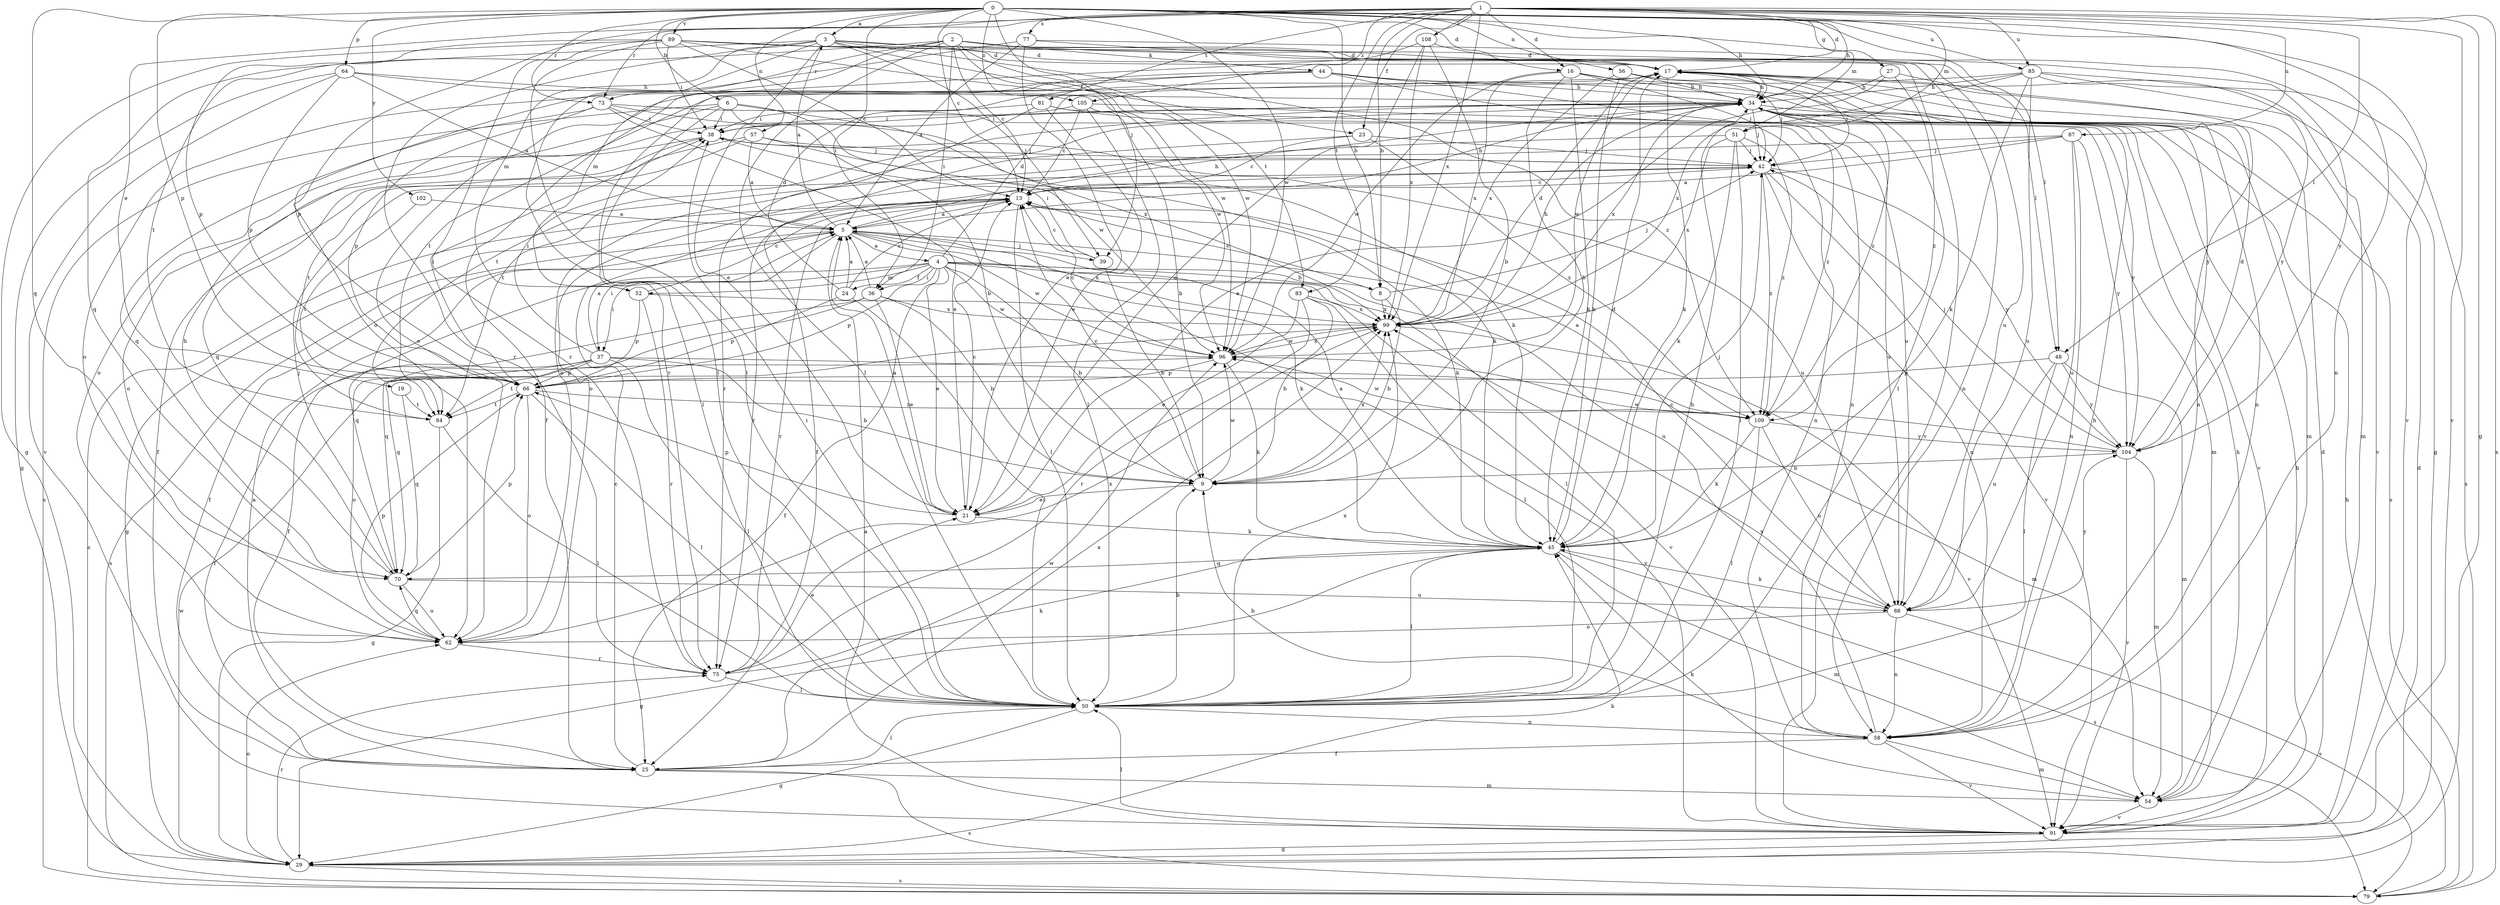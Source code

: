 strict digraph  {
0;
1;
2;
3;
4;
5;
6;
8;
9;
13;
16;
17;
19;
21;
23;
24;
25;
27;
29;
34;
36;
37;
38;
39;
42;
44;
45;
48;
50;
51;
52;
54;
56;
57;
58;
62;
64;
66;
70;
73;
75;
77;
79;
81;
83;
84;
85;
87;
88;
89;
91;
96;
99;
102;
104;
105;
108;
109;
0 -> 3  [label=a];
0 -> 6  [label=b];
0 -> 8  [label=b];
0 -> 13  [label=c];
0 -> 16  [label=d];
0 -> 27  [label=g];
0 -> 34  [label=h];
0 -> 36  [label=i];
0 -> 39  [label=j];
0 -> 48  [label=l];
0 -> 51  [label=m];
0 -> 56  [label=n];
0 -> 57  [label=n];
0 -> 58  [label=n];
0 -> 64  [label=p];
0 -> 66  [label=p];
0 -> 70  [label=q];
0 -> 73  [label=r];
0 -> 85  [label=u];
0 -> 89  [label=v];
0 -> 91  [label=v];
0 -> 96  [label=w];
0 -> 102  [label=y];
0 -> 105  [label=z];
1 -> 8  [label=b];
1 -> 16  [label=d];
1 -> 17  [label=d];
1 -> 19  [label=e];
1 -> 23  [label=f];
1 -> 29  [label=g];
1 -> 34  [label=h];
1 -> 48  [label=l];
1 -> 51  [label=m];
1 -> 62  [label=o];
1 -> 73  [label=r];
1 -> 77  [label=s];
1 -> 79  [label=s];
1 -> 81  [label=t];
1 -> 83  [label=t];
1 -> 85  [label=u];
1 -> 87  [label=u];
1 -> 91  [label=v];
1 -> 99  [label=x];
1 -> 105  [label=z];
1 -> 108  [label=z];
2 -> 13  [label=c];
2 -> 36  [label=i];
2 -> 44  [label=k];
2 -> 48  [label=l];
2 -> 50  [label=l];
2 -> 52  [label=m];
2 -> 70  [label=q];
2 -> 73  [label=r];
2 -> 83  [label=t];
2 -> 88  [label=u];
2 -> 96  [label=w];
3 -> 17  [label=d];
3 -> 21  [label=e];
3 -> 23  [label=f];
3 -> 39  [label=j];
3 -> 50  [label=l];
3 -> 52  [label=m];
3 -> 75  [label=r];
3 -> 84  [label=t];
3 -> 104  [label=y];
3 -> 109  [label=z];
4 -> 8  [label=b];
4 -> 9  [label=b];
4 -> 17  [label=d];
4 -> 21  [label=e];
4 -> 24  [label=f];
4 -> 25  [label=f];
4 -> 36  [label=i];
4 -> 37  [label=i];
4 -> 50  [label=l];
4 -> 52  [label=m];
4 -> 66  [label=p];
4 -> 70  [label=q];
4 -> 88  [label=u];
4 -> 91  [label=v];
4 -> 96  [label=w];
5 -> 3  [label=a];
5 -> 4  [label=a];
5 -> 25  [label=f];
5 -> 34  [label=h];
5 -> 37  [label=i];
5 -> 39  [label=j];
5 -> 45  [label=k];
5 -> 79  [label=s];
5 -> 96  [label=w];
5 -> 99  [label=x];
6 -> 9  [label=b];
6 -> 38  [label=i];
6 -> 50  [label=l];
6 -> 62  [label=o];
6 -> 79  [label=s];
6 -> 96  [label=w];
6 -> 99  [label=x];
8 -> 9  [label=b];
8 -> 13  [label=c];
8 -> 42  [label=j];
8 -> 99  [label=x];
9 -> 13  [label=c];
9 -> 21  [label=e];
9 -> 96  [label=w];
9 -> 99  [label=x];
13 -> 5  [label=a];
13 -> 29  [label=g];
13 -> 34  [label=h];
13 -> 45  [label=k];
13 -> 50  [label=l];
13 -> 75  [label=r];
16 -> 9  [label=b];
16 -> 34  [label=h];
16 -> 42  [label=j];
16 -> 45  [label=k];
16 -> 54  [label=m];
16 -> 96  [label=w];
16 -> 99  [label=x];
17 -> 34  [label=h];
17 -> 42  [label=j];
17 -> 45  [label=k];
17 -> 50  [label=l];
17 -> 58  [label=n];
17 -> 91  [label=v];
17 -> 96  [label=w];
19 -> 70  [label=q];
19 -> 84  [label=t];
21 -> 5  [label=a];
21 -> 13  [label=c];
21 -> 45  [label=k];
21 -> 66  [label=p];
23 -> 13  [label=c];
23 -> 25  [label=f];
23 -> 42  [label=j];
23 -> 109  [label=z];
24 -> 5  [label=a];
24 -> 13  [label=c];
24 -> 17  [label=d];
24 -> 50  [label=l];
24 -> 66  [label=p];
25 -> 5  [label=a];
25 -> 13  [label=c];
25 -> 50  [label=l];
25 -> 54  [label=m];
25 -> 79  [label=s];
25 -> 96  [label=w];
25 -> 99  [label=x];
27 -> 21  [label=e];
27 -> 34  [label=h];
27 -> 58  [label=n];
27 -> 109  [label=z];
29 -> 17  [label=d];
29 -> 45  [label=k];
29 -> 62  [label=o];
29 -> 75  [label=r];
29 -> 79  [label=s];
29 -> 96  [label=w];
34 -> 38  [label=i];
34 -> 42  [label=j];
34 -> 62  [label=o];
34 -> 79  [label=s];
34 -> 84  [label=t];
34 -> 88  [label=u];
34 -> 91  [label=v];
34 -> 99  [label=x];
36 -> 5  [label=a];
36 -> 9  [label=b];
36 -> 21  [label=e];
36 -> 25  [label=f];
36 -> 70  [label=q];
36 -> 99  [label=x];
37 -> 5  [label=a];
37 -> 9  [label=b];
37 -> 25  [label=f];
37 -> 38  [label=i];
37 -> 50  [label=l];
37 -> 54  [label=m];
37 -> 62  [label=o];
37 -> 66  [label=p];
37 -> 84  [label=t];
38 -> 42  [label=j];
38 -> 62  [label=o];
38 -> 70  [label=q];
38 -> 88  [label=u];
39 -> 9  [label=b];
39 -> 13  [label=c];
39 -> 38  [label=i];
42 -> 13  [label=c];
42 -> 58  [label=n];
42 -> 75  [label=r];
42 -> 91  [label=v];
42 -> 104  [label=y];
42 -> 109  [label=z];
44 -> 25  [label=f];
44 -> 34  [label=h];
44 -> 58  [label=n];
44 -> 62  [label=o];
44 -> 75  [label=r];
44 -> 88  [label=u];
44 -> 104  [label=y];
45 -> 5  [label=a];
45 -> 17  [label=d];
45 -> 29  [label=g];
45 -> 42  [label=j];
45 -> 50  [label=l];
45 -> 54  [label=m];
45 -> 70  [label=q];
45 -> 79  [label=s];
48 -> 50  [label=l];
48 -> 54  [label=m];
48 -> 66  [label=p];
48 -> 88  [label=u];
48 -> 104  [label=y];
50 -> 9  [label=b];
50 -> 29  [label=g];
50 -> 34  [label=h];
50 -> 38  [label=i];
50 -> 58  [label=n];
50 -> 99  [label=x];
51 -> 42  [label=j];
51 -> 45  [label=k];
51 -> 50  [label=l];
51 -> 84  [label=t];
51 -> 99  [label=x];
51 -> 109  [label=z];
52 -> 13  [label=c];
52 -> 66  [label=p];
52 -> 75  [label=r];
52 -> 91  [label=v];
54 -> 34  [label=h];
54 -> 45  [label=k];
54 -> 91  [label=v];
56 -> 34  [label=h];
56 -> 42  [label=j];
56 -> 45  [label=k];
56 -> 99  [label=x];
56 -> 109  [label=z];
57 -> 5  [label=a];
57 -> 25  [label=f];
57 -> 42  [label=j];
57 -> 45  [label=k];
57 -> 84  [label=t];
58 -> 9  [label=b];
58 -> 25  [label=f];
58 -> 34  [label=h];
58 -> 54  [label=m];
58 -> 91  [label=v];
58 -> 99  [label=x];
62 -> 66  [label=p];
62 -> 70  [label=q];
62 -> 75  [label=r];
62 -> 99  [label=x];
64 -> 5  [label=a];
64 -> 29  [label=g];
64 -> 34  [label=h];
64 -> 66  [label=p];
64 -> 91  [label=v];
64 -> 96  [label=w];
66 -> 38  [label=i];
66 -> 50  [label=l];
66 -> 62  [label=o];
66 -> 84  [label=t];
66 -> 109  [label=z];
70 -> 34  [label=h];
70 -> 42  [label=j];
70 -> 62  [label=o];
70 -> 66  [label=p];
70 -> 88  [label=u];
73 -> 21  [label=e];
73 -> 38  [label=i];
73 -> 45  [label=k];
73 -> 58  [label=n];
73 -> 66  [label=p];
73 -> 70  [label=q];
75 -> 21  [label=e];
75 -> 45  [label=k];
75 -> 50  [label=l];
77 -> 5  [label=a];
77 -> 17  [label=d];
77 -> 21  [label=e];
77 -> 29  [label=g];
77 -> 66  [label=p];
79 -> 13  [label=c];
79 -> 34  [label=h];
81 -> 21  [label=e];
81 -> 38  [label=i];
81 -> 54  [label=m];
81 -> 75  [label=r];
81 -> 109  [label=z];
83 -> 9  [label=b];
83 -> 21  [label=e];
83 -> 50  [label=l];
83 -> 75  [label=r];
83 -> 99  [label=x];
84 -> 29  [label=g];
84 -> 50  [label=l];
85 -> 34  [label=h];
85 -> 45  [label=k];
85 -> 54  [label=m];
85 -> 79  [label=s];
85 -> 84  [label=t];
85 -> 88  [label=u];
85 -> 99  [label=x];
85 -> 104  [label=y];
87 -> 5  [label=a];
87 -> 42  [label=j];
87 -> 58  [label=n];
87 -> 62  [label=o];
87 -> 88  [label=u];
87 -> 104  [label=y];
88 -> 13  [label=c];
88 -> 45  [label=k];
88 -> 58  [label=n];
88 -> 62  [label=o];
88 -> 79  [label=s];
88 -> 104  [label=y];
89 -> 13  [label=c];
89 -> 17  [label=d];
89 -> 29  [label=g];
89 -> 38  [label=i];
89 -> 50  [label=l];
89 -> 58  [label=n];
89 -> 66  [label=p];
89 -> 75  [label=r];
89 -> 91  [label=v];
89 -> 96  [label=w];
91 -> 5  [label=a];
91 -> 17  [label=d];
91 -> 29  [label=g];
91 -> 34  [label=h];
91 -> 50  [label=l];
96 -> 13  [label=c];
96 -> 45  [label=k];
96 -> 66  [label=p];
96 -> 99  [label=x];
99 -> 17  [label=d];
99 -> 34  [label=h];
99 -> 70  [label=q];
99 -> 91  [label=v];
99 -> 96  [label=w];
102 -> 5  [label=a];
102 -> 84  [label=t];
104 -> 9  [label=b];
104 -> 17  [label=d];
104 -> 42  [label=j];
104 -> 54  [label=m];
104 -> 91  [label=v];
104 -> 96  [label=w];
105 -> 9  [label=b];
105 -> 13  [label=c];
105 -> 38  [label=i];
105 -> 50  [label=l];
105 -> 104  [label=y];
108 -> 9  [label=b];
108 -> 17  [label=d];
108 -> 21  [label=e];
108 -> 62  [label=o];
108 -> 99  [label=x];
109 -> 5  [label=a];
109 -> 45  [label=k];
109 -> 50  [label=l];
109 -> 88  [label=u];
109 -> 96  [label=w];
109 -> 104  [label=y];
}
